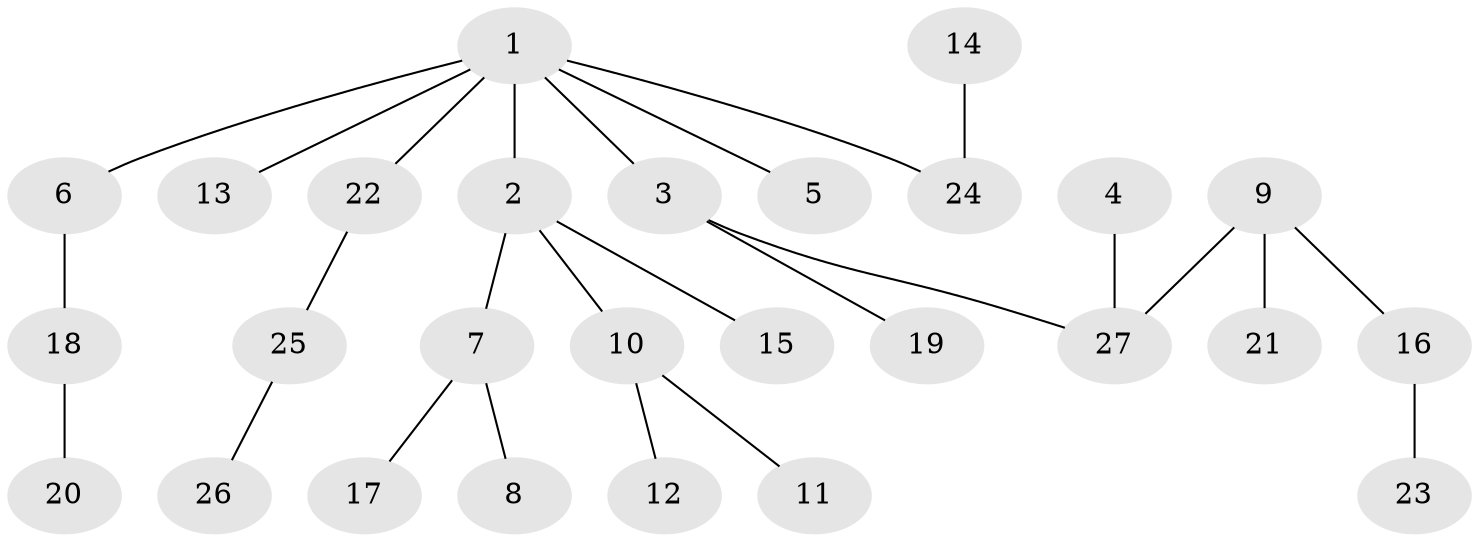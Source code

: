 // original degree distribution, {8: 0.018867924528301886, 1: 0.4716981132075472, 3: 0.16981132075471697, 4: 0.07547169811320754, 2: 0.2641509433962264}
// Generated by graph-tools (version 1.1) at 2025/02/03/09/25 03:02:27]
// undirected, 27 vertices, 26 edges
graph export_dot {
graph [start="1"]
  node [color=gray90,style=filled];
  1;
  2;
  3;
  4;
  5;
  6;
  7;
  8;
  9;
  10;
  11;
  12;
  13;
  14;
  15;
  16;
  17;
  18;
  19;
  20;
  21;
  22;
  23;
  24;
  25;
  26;
  27;
  1 -- 2 [weight=1.0];
  1 -- 3 [weight=1.0];
  1 -- 5 [weight=1.0];
  1 -- 6 [weight=1.0];
  1 -- 13 [weight=1.0];
  1 -- 22 [weight=1.0];
  1 -- 24 [weight=1.0];
  2 -- 7 [weight=1.0];
  2 -- 10 [weight=1.0];
  2 -- 15 [weight=1.0];
  3 -- 19 [weight=1.0];
  3 -- 27 [weight=1.0];
  4 -- 27 [weight=1.0];
  6 -- 18 [weight=1.0];
  7 -- 8 [weight=1.0];
  7 -- 17 [weight=1.0];
  9 -- 16 [weight=1.0];
  9 -- 21 [weight=1.0];
  9 -- 27 [weight=1.0];
  10 -- 11 [weight=1.0];
  10 -- 12 [weight=1.0];
  14 -- 24 [weight=1.0];
  16 -- 23 [weight=1.0];
  18 -- 20 [weight=1.0];
  22 -- 25 [weight=1.0];
  25 -- 26 [weight=1.0];
}
